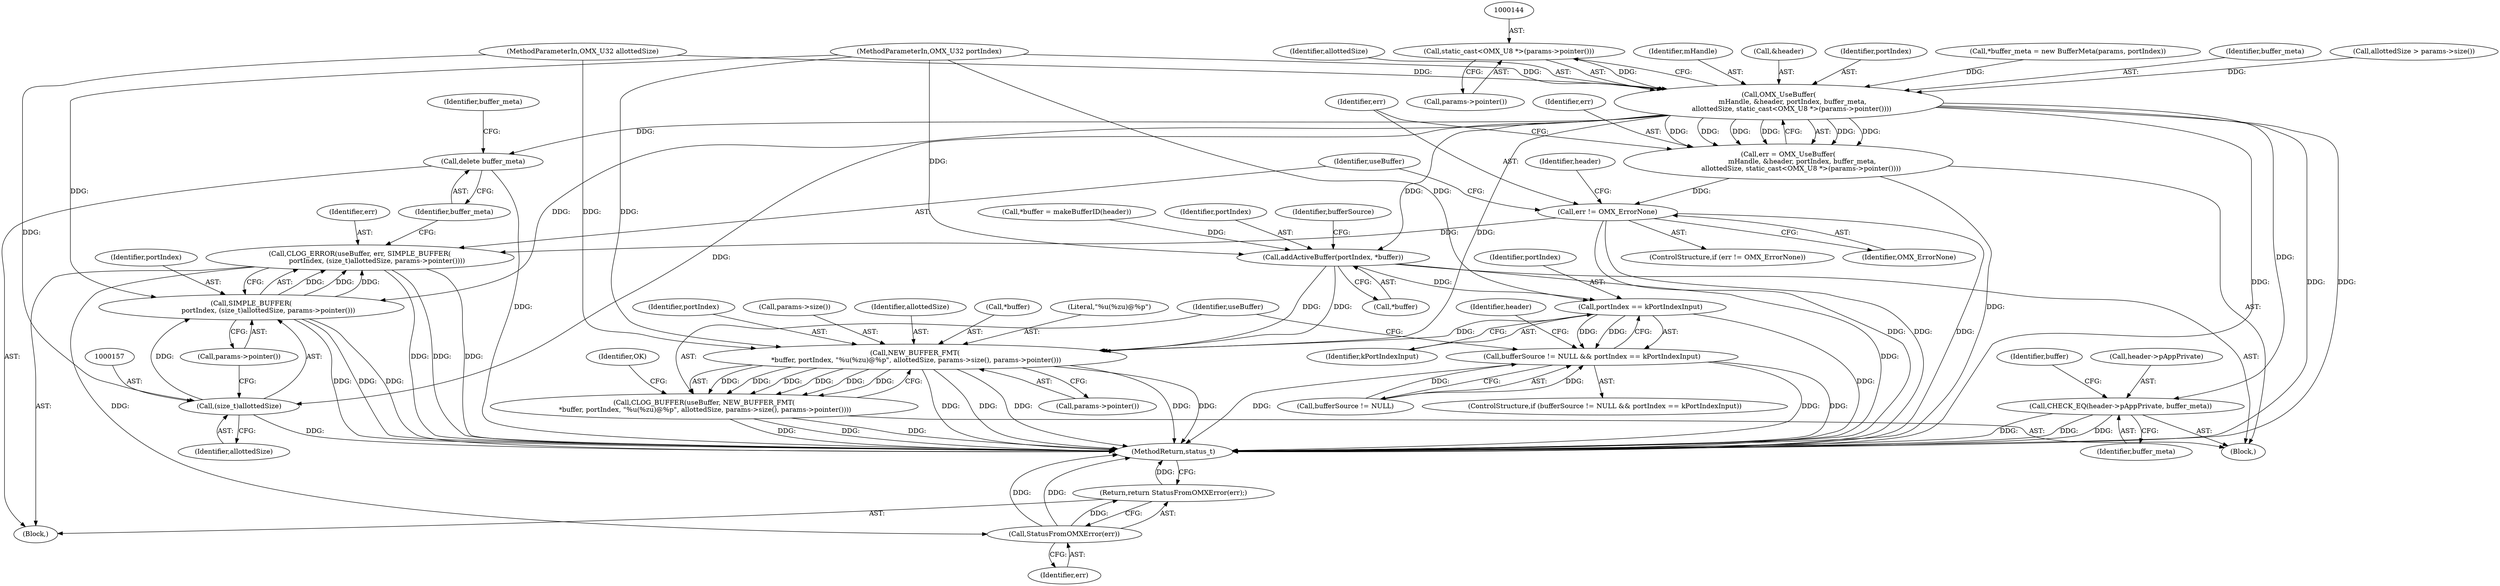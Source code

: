 digraph "1_Android_0f177948ae2640bfe4d70f8e4248e106406b3b0a_18@del" {
"1000143" [label="(Call,static_cast<OMX_U8 *>(params->pointer()))"];
"1000136" [label="(Call,OMX_UseBuffer(\n             mHandle, &header, portIndex, buffer_meta,\n            allottedSize, static_cast<OMX_U8 *>(params->pointer())))"];
"1000134" [label="(Call,err = OMX_UseBuffer(\n             mHandle, &header, portIndex, buffer_meta,\n            allottedSize, static_cast<OMX_U8 *>(params->pointer())))"];
"1000147" [label="(Call,err != OMX_ErrorNone)"];
"1000151" [label="(Call,CLOG_ERROR(useBuffer, err, SIMPLE_BUFFER(\n                portIndex, (size_t)allottedSize, params->pointer())))"];
"1000170" [label="(Call,StatusFromOMXError(err))"];
"1000169" [label="(Return,return StatusFromOMXError(err);)"];
"1000154" [label="(Call,SIMPLE_BUFFER(\n                portIndex, (size_t)allottedSize, params->pointer()))"];
"1000156" [label="(Call,(size_t)allottedSize)"];
"1000160" [label="(Call,delete buffer_meta)"];
"1000172" [label="(Call,CHECK_EQ(header->pAppPrivate, buffer_meta))"];
"1000182" [label="(Call,addActiveBuffer(portIndex, *buffer))"];
"1000192" [label="(Call,portIndex == kPortIndexInput)"];
"1000188" [label="(Call,bufferSource != NULL && portIndex == kPortIndexInput)"];
"1000200" [label="(Call,NEW_BUFFER_FMT(\n *buffer, portIndex, \"%u(%zu)@%p\", allottedSize, params->size(), params->pointer()))"];
"1000198" [label="(Call,CLOG_BUFFER(useBuffer, NEW_BUFFER_FMT(\n *buffer, portIndex, \"%u(%zu)@%p\", allottedSize, params->size(), params->pointer())))"];
"1000149" [label="(Identifier,OMX_ErrorNone)"];
"1000160" [label="(Call,delete buffer_meta)"];
"1000177" [label="(Call,*buffer = makeBufferID(header))"];
"1000154" [label="(Call,SIMPLE_BUFFER(\n                portIndex, (size_t)allottedSize, params->pointer()))"];
"1000203" [label="(Identifier,portIndex)"];
"1000206" [label="(Call,params->size())"];
"1000145" [label="(Call,params->pointer())"];
"1000188" [label="(Call,bufferSource != NULL && portIndex == kPortIndexInput)"];
"1000137" [label="(Identifier,mHandle)"];
"1000174" [label="(Identifier,header)"];
"1000150" [label="(Block,)"];
"1000170" [label="(Call,StatusFromOMXError(err))"];
"1000197" [label="(Identifier,header)"];
"1000136" [label="(Call,OMX_UseBuffer(\n             mHandle, &header, portIndex, buffer_meta,\n            allottedSize, static_cast<OMX_U8 *>(params->pointer())))"];
"1000210" [label="(MethodReturn,status_t)"];
"1000193" [label="(Identifier,portIndex)"];
"1000135" [label="(Identifier,err)"];
"1000138" [label="(Call,&header)"];
"1000189" [label="(Call,bufferSource != NULL)"];
"1000192" [label="(Call,portIndex == kPortIndexInput)"];
"1000194" [label="(Identifier,kPortIndexInput)"];
"1000161" [label="(Identifier,buffer_meta)"];
"1000140" [label="(Identifier,portIndex)"];
"1000128" [label="(Call,*buffer_meta = new BufferMeta(params, portIndex))"];
"1000152" [label="(Identifier,useBuffer)"];
"1000141" [label="(Identifier,buffer_meta)"];
"1000121" [label="(Call,allottedSize > params->size())"];
"1000158" [label="(Identifier,allottedSize)"];
"1000209" [label="(Identifier,OK)"];
"1000172" [label="(Call,CHECK_EQ(header->pAppPrivate, buffer_meta))"];
"1000183" [label="(Identifier,portIndex)"];
"1000142" [label="(Identifier,allottedSize)"];
"1000176" [label="(Identifier,buffer_meta)"];
"1000199" [label="(Identifier,useBuffer)"];
"1000205" [label="(Identifier,allottedSize)"];
"1000182" [label="(Call,addActiveBuffer(portIndex, *buffer))"];
"1000184" [label="(Call,*buffer)"];
"1000101" [label="(MethodParameterIn,OMX_U32 portIndex)"];
"1000169" [label="(Return,return StatusFromOMXError(err);)"];
"1000146" [label="(ControlStructure,if (err != OMX_ErrorNone))"];
"1000171" [label="(Identifier,err)"];
"1000147" [label="(Call,err != OMX_ErrorNone)"];
"1000159" [label="(Call,params->pointer())"];
"1000148" [label="(Identifier,err)"];
"1000201" [label="(Call,*buffer)"];
"1000200" [label="(Call,NEW_BUFFER_FMT(\n *buffer, portIndex, \"%u(%zu)@%p\", allottedSize, params->size(), params->pointer()))"];
"1000187" [label="(ControlStructure,if (bufferSource != NULL && portIndex == kPortIndexInput))"];
"1000198" [label="(Call,CLOG_BUFFER(useBuffer, NEW_BUFFER_FMT(\n *buffer, portIndex, \"%u(%zu)@%p\", allottedSize, params->size(), params->pointer())))"];
"1000207" [label="(Call,params->pointer())"];
"1000163" [label="(Identifier,buffer_meta)"];
"1000190" [label="(Identifier,bufferSource)"];
"1000204" [label="(Literal,\"%u(%zu)@%p\")"];
"1000173" [label="(Call,header->pAppPrivate)"];
"1000104" [label="(MethodParameterIn,OMX_U32 allottedSize)"];
"1000134" [label="(Call,err = OMX_UseBuffer(\n             mHandle, &header, portIndex, buffer_meta,\n            allottedSize, static_cast<OMX_U8 *>(params->pointer())))"];
"1000153" [label="(Identifier,err)"];
"1000151" [label="(Call,CLOG_ERROR(useBuffer, err, SIMPLE_BUFFER(\n                portIndex, (size_t)allottedSize, params->pointer())))"];
"1000156" [label="(Call,(size_t)allottedSize)"];
"1000143" [label="(Call,static_cast<OMX_U8 *>(params->pointer()))"];
"1000155" [label="(Identifier,portIndex)"];
"1000105" [label="(Block,)"];
"1000179" [label="(Identifier,buffer)"];
"1000143" -> "1000136"  [label="AST: "];
"1000143" -> "1000145"  [label="CFG: "];
"1000144" -> "1000143"  [label="AST: "];
"1000145" -> "1000143"  [label="AST: "];
"1000136" -> "1000143"  [label="CFG: "];
"1000143" -> "1000136"  [label="DDG: "];
"1000136" -> "1000134"  [label="AST: "];
"1000137" -> "1000136"  [label="AST: "];
"1000138" -> "1000136"  [label="AST: "];
"1000140" -> "1000136"  [label="AST: "];
"1000141" -> "1000136"  [label="AST: "];
"1000142" -> "1000136"  [label="AST: "];
"1000134" -> "1000136"  [label="CFG: "];
"1000136" -> "1000210"  [label="DDG: "];
"1000136" -> "1000210"  [label="DDG: "];
"1000136" -> "1000210"  [label="DDG: "];
"1000136" -> "1000134"  [label="DDG: "];
"1000136" -> "1000134"  [label="DDG: "];
"1000136" -> "1000134"  [label="DDG: "];
"1000136" -> "1000134"  [label="DDG: "];
"1000136" -> "1000134"  [label="DDG: "];
"1000136" -> "1000134"  [label="DDG: "];
"1000101" -> "1000136"  [label="DDG: "];
"1000128" -> "1000136"  [label="DDG: "];
"1000121" -> "1000136"  [label="DDG: "];
"1000104" -> "1000136"  [label="DDG: "];
"1000136" -> "1000154"  [label="DDG: "];
"1000136" -> "1000156"  [label="DDG: "];
"1000136" -> "1000160"  [label="DDG: "];
"1000136" -> "1000172"  [label="DDG: "];
"1000136" -> "1000182"  [label="DDG: "];
"1000136" -> "1000200"  [label="DDG: "];
"1000134" -> "1000105"  [label="AST: "];
"1000135" -> "1000134"  [label="AST: "];
"1000148" -> "1000134"  [label="CFG: "];
"1000134" -> "1000210"  [label="DDG: "];
"1000134" -> "1000147"  [label="DDG: "];
"1000147" -> "1000146"  [label="AST: "];
"1000147" -> "1000149"  [label="CFG: "];
"1000148" -> "1000147"  [label="AST: "];
"1000149" -> "1000147"  [label="AST: "];
"1000152" -> "1000147"  [label="CFG: "];
"1000174" -> "1000147"  [label="CFG: "];
"1000147" -> "1000210"  [label="DDG: "];
"1000147" -> "1000210"  [label="DDG: "];
"1000147" -> "1000210"  [label="DDG: "];
"1000147" -> "1000151"  [label="DDG: "];
"1000151" -> "1000150"  [label="AST: "];
"1000151" -> "1000154"  [label="CFG: "];
"1000152" -> "1000151"  [label="AST: "];
"1000153" -> "1000151"  [label="AST: "];
"1000154" -> "1000151"  [label="AST: "];
"1000161" -> "1000151"  [label="CFG: "];
"1000151" -> "1000210"  [label="DDG: "];
"1000151" -> "1000210"  [label="DDG: "];
"1000151" -> "1000210"  [label="DDG: "];
"1000154" -> "1000151"  [label="DDG: "];
"1000154" -> "1000151"  [label="DDG: "];
"1000154" -> "1000151"  [label="DDG: "];
"1000151" -> "1000170"  [label="DDG: "];
"1000170" -> "1000169"  [label="AST: "];
"1000170" -> "1000171"  [label="CFG: "];
"1000171" -> "1000170"  [label="AST: "];
"1000169" -> "1000170"  [label="CFG: "];
"1000170" -> "1000210"  [label="DDG: "];
"1000170" -> "1000210"  [label="DDG: "];
"1000170" -> "1000169"  [label="DDG: "];
"1000169" -> "1000150"  [label="AST: "];
"1000210" -> "1000169"  [label="CFG: "];
"1000169" -> "1000210"  [label="DDG: "];
"1000154" -> "1000159"  [label="CFG: "];
"1000155" -> "1000154"  [label="AST: "];
"1000156" -> "1000154"  [label="AST: "];
"1000159" -> "1000154"  [label="AST: "];
"1000154" -> "1000210"  [label="DDG: "];
"1000154" -> "1000210"  [label="DDG: "];
"1000154" -> "1000210"  [label="DDG: "];
"1000101" -> "1000154"  [label="DDG: "];
"1000156" -> "1000154"  [label="DDG: "];
"1000156" -> "1000158"  [label="CFG: "];
"1000157" -> "1000156"  [label="AST: "];
"1000158" -> "1000156"  [label="AST: "];
"1000159" -> "1000156"  [label="CFG: "];
"1000156" -> "1000210"  [label="DDG: "];
"1000104" -> "1000156"  [label="DDG: "];
"1000160" -> "1000150"  [label="AST: "];
"1000160" -> "1000161"  [label="CFG: "];
"1000161" -> "1000160"  [label="AST: "];
"1000163" -> "1000160"  [label="CFG: "];
"1000160" -> "1000210"  [label="DDG: "];
"1000172" -> "1000105"  [label="AST: "];
"1000172" -> "1000176"  [label="CFG: "];
"1000173" -> "1000172"  [label="AST: "];
"1000176" -> "1000172"  [label="AST: "];
"1000179" -> "1000172"  [label="CFG: "];
"1000172" -> "1000210"  [label="DDG: "];
"1000172" -> "1000210"  [label="DDG: "];
"1000172" -> "1000210"  [label="DDG: "];
"1000182" -> "1000105"  [label="AST: "];
"1000182" -> "1000184"  [label="CFG: "];
"1000183" -> "1000182"  [label="AST: "];
"1000184" -> "1000182"  [label="AST: "];
"1000190" -> "1000182"  [label="CFG: "];
"1000182" -> "1000210"  [label="DDG: "];
"1000101" -> "1000182"  [label="DDG: "];
"1000177" -> "1000182"  [label="DDG: "];
"1000182" -> "1000192"  [label="DDG: "];
"1000182" -> "1000200"  [label="DDG: "];
"1000182" -> "1000200"  [label="DDG: "];
"1000192" -> "1000188"  [label="AST: "];
"1000192" -> "1000194"  [label="CFG: "];
"1000193" -> "1000192"  [label="AST: "];
"1000194" -> "1000192"  [label="AST: "];
"1000188" -> "1000192"  [label="CFG: "];
"1000192" -> "1000210"  [label="DDG: "];
"1000192" -> "1000188"  [label="DDG: "];
"1000192" -> "1000188"  [label="DDG: "];
"1000101" -> "1000192"  [label="DDG: "];
"1000192" -> "1000200"  [label="DDG: "];
"1000188" -> "1000187"  [label="AST: "];
"1000188" -> "1000189"  [label="CFG: "];
"1000189" -> "1000188"  [label="AST: "];
"1000197" -> "1000188"  [label="CFG: "];
"1000199" -> "1000188"  [label="CFG: "];
"1000188" -> "1000210"  [label="DDG: "];
"1000188" -> "1000210"  [label="DDG: "];
"1000188" -> "1000210"  [label="DDG: "];
"1000189" -> "1000188"  [label="DDG: "];
"1000189" -> "1000188"  [label="DDG: "];
"1000200" -> "1000198"  [label="AST: "];
"1000200" -> "1000207"  [label="CFG: "];
"1000201" -> "1000200"  [label="AST: "];
"1000203" -> "1000200"  [label="AST: "];
"1000204" -> "1000200"  [label="AST: "];
"1000205" -> "1000200"  [label="AST: "];
"1000206" -> "1000200"  [label="AST: "];
"1000207" -> "1000200"  [label="AST: "];
"1000198" -> "1000200"  [label="CFG: "];
"1000200" -> "1000210"  [label="DDG: "];
"1000200" -> "1000210"  [label="DDG: "];
"1000200" -> "1000210"  [label="DDG: "];
"1000200" -> "1000210"  [label="DDG: "];
"1000200" -> "1000210"  [label="DDG: "];
"1000200" -> "1000198"  [label="DDG: "];
"1000200" -> "1000198"  [label="DDG: "];
"1000200" -> "1000198"  [label="DDG: "];
"1000200" -> "1000198"  [label="DDG: "];
"1000200" -> "1000198"  [label="DDG: "];
"1000200" -> "1000198"  [label="DDG: "];
"1000101" -> "1000200"  [label="DDG: "];
"1000104" -> "1000200"  [label="DDG: "];
"1000198" -> "1000105"  [label="AST: "];
"1000199" -> "1000198"  [label="AST: "];
"1000209" -> "1000198"  [label="CFG: "];
"1000198" -> "1000210"  [label="DDG: "];
"1000198" -> "1000210"  [label="DDG: "];
"1000198" -> "1000210"  [label="DDG: "];
}
